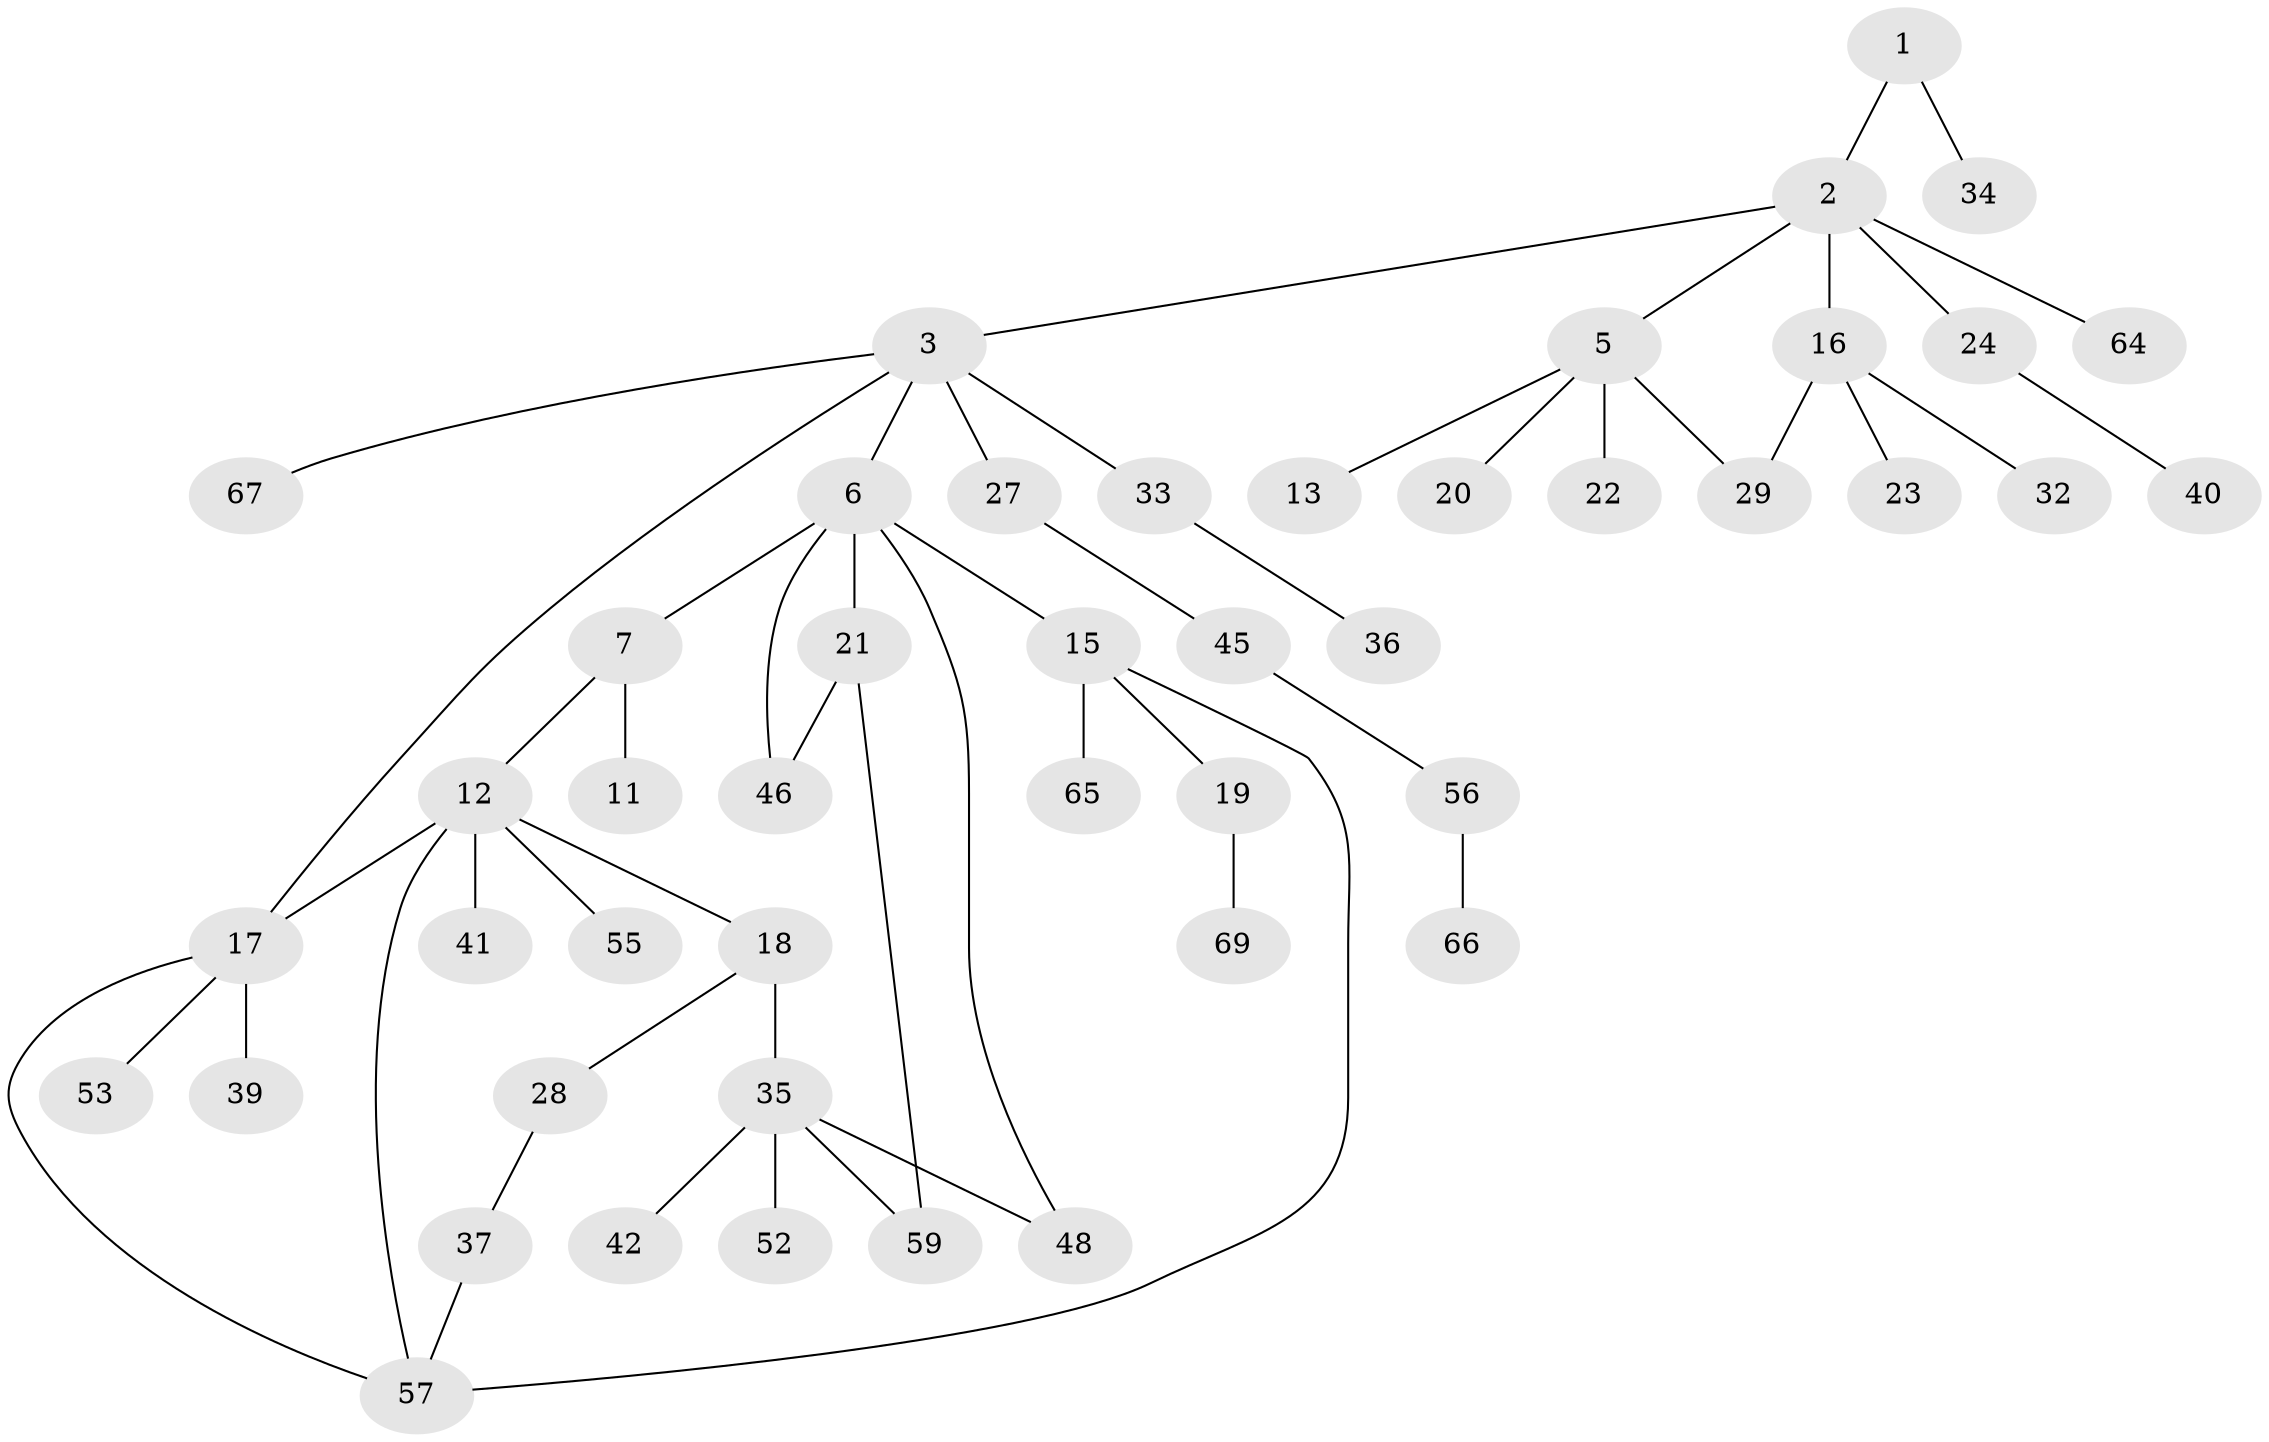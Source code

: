 // original degree distribution, {3: 0.18571428571428572, 6: 0.014285714285714285, 5: 0.05714285714285714, 4: 0.05714285714285714, 7: 0.014285714285714285, 2: 0.2714285714285714, 1: 0.4}
// Generated by graph-tools (version 1.1) at 2025/41/03/06/25 10:41:26]
// undirected, 46 vertices, 53 edges
graph export_dot {
graph [start="1"]
  node [color=gray90,style=filled];
  1 [super="+47"];
  2 [super="+9"];
  3 [super="+4"];
  5 [super="+10"];
  6 [super="+25"];
  7 [super="+8"];
  11 [super="+14"];
  12 [super="+31"];
  13;
  15 [super="+54"];
  16 [super="+51"];
  17 [super="+26"];
  18 [super="+30"];
  19;
  20 [super="+43"];
  21 [super="+63"];
  22;
  23 [super="+62"];
  24;
  27 [super="+58"];
  28 [super="+49"];
  29;
  32;
  33 [super="+68"];
  34;
  35 [super="+38"];
  36;
  37 [super="+44"];
  39;
  40;
  41;
  42;
  45 [super="+50"];
  46 [super="+61"];
  48;
  52;
  53;
  55;
  56 [super="+60"];
  57 [super="+70"];
  59;
  64;
  65;
  66;
  67;
  69;
  1 -- 2;
  1 -- 34;
  2 -- 3;
  2 -- 5;
  2 -- 24;
  2 -- 64;
  2 -- 16;
  3 -- 27;
  3 -- 33;
  3 -- 67;
  3 -- 17;
  3 -- 6;
  5 -- 13;
  5 -- 22;
  5 -- 29;
  5 -- 20;
  6 -- 7;
  6 -- 15;
  6 -- 21;
  6 -- 46;
  6 -- 48;
  7 -- 11;
  7 -- 12;
  12 -- 17;
  12 -- 18;
  12 -- 41;
  12 -- 55;
  12 -- 57;
  15 -- 19;
  15 -- 57;
  15 -- 65;
  16 -- 23;
  16 -- 32;
  16 -- 29;
  17 -- 39;
  17 -- 53;
  17 -- 57;
  18 -- 28;
  18 -- 35;
  19 -- 69;
  21 -- 59;
  21 -- 46;
  24 -- 40;
  27 -- 45;
  28 -- 37;
  33 -- 36;
  35 -- 42;
  35 -- 52;
  35 -- 59;
  35 -- 48;
  37 -- 57;
  45 -- 56;
  56 -- 66;
}
